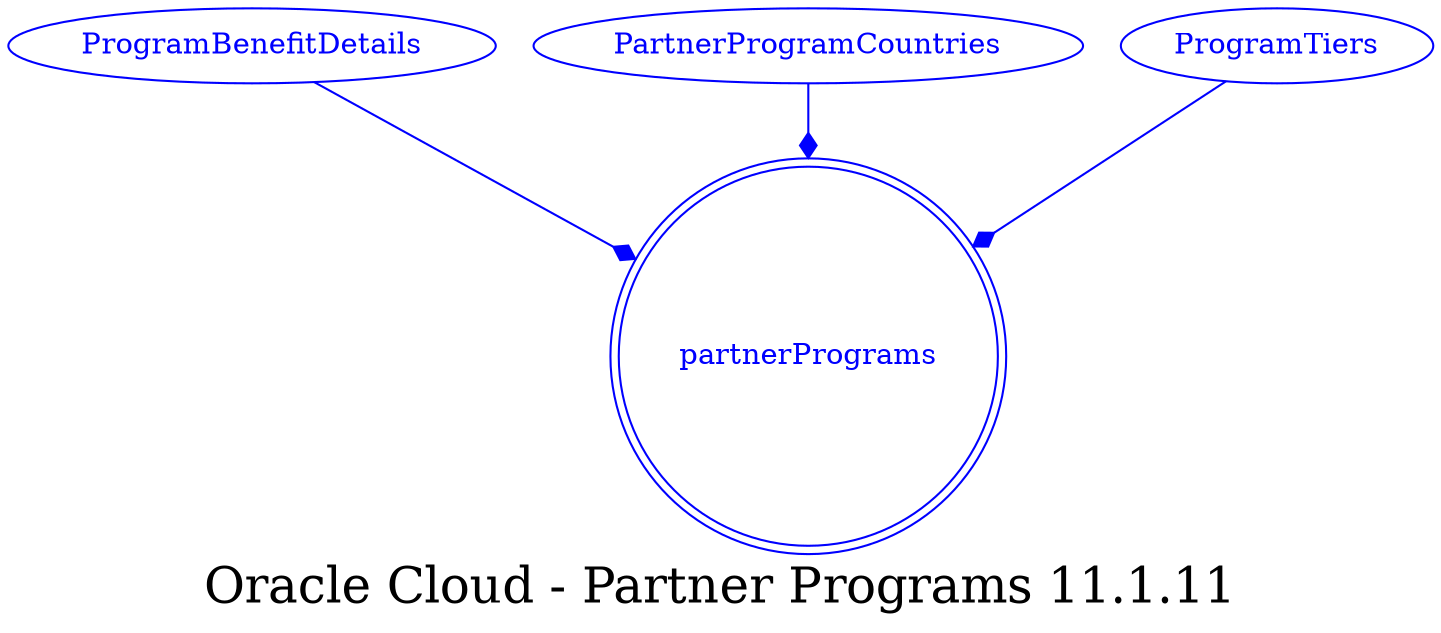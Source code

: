 digraph LexiconGraph {
graph[label="Oracle Cloud - Partner Programs 11.1.11", fontsize=24]
splines=true
"partnerPrograms" [color=blue, fontcolor=blue, shape=doublecircle]
"ProgramBenefitDetails" -> "partnerPrograms" [color=blue, fontcolor=blue, arrowhead=diamond, arrowtail=none]
"ProgramBenefitDetails" [color=blue, fontcolor=blue, shape=ellipse]
"PartnerProgramCountries" -> "partnerPrograms" [color=blue, fontcolor=blue, arrowhead=diamond, arrowtail=none]
"PartnerProgramCountries" [color=blue, fontcolor=blue, shape=ellipse]
"ProgramTiers" -> "partnerPrograms" [color=blue, fontcolor=blue, arrowhead=diamond, arrowtail=none]
"ProgramTiers" [color=blue, fontcolor=blue, shape=ellipse]
}
